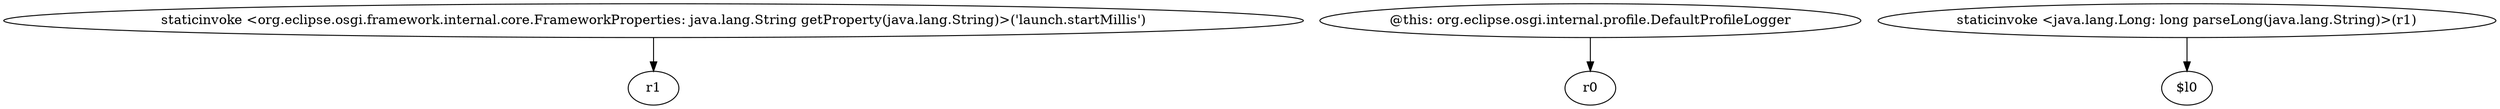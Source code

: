 digraph g {
0[label="staticinvoke <org.eclipse.osgi.framework.internal.core.FrameworkProperties: java.lang.String getProperty(java.lang.String)>('launch.startMillis')"]
1[label="r1"]
0->1[label=""]
2[label="@this: org.eclipse.osgi.internal.profile.DefaultProfileLogger"]
3[label="r0"]
2->3[label=""]
4[label="staticinvoke <java.lang.Long: long parseLong(java.lang.String)>(r1)"]
5[label="$l0"]
4->5[label=""]
}
